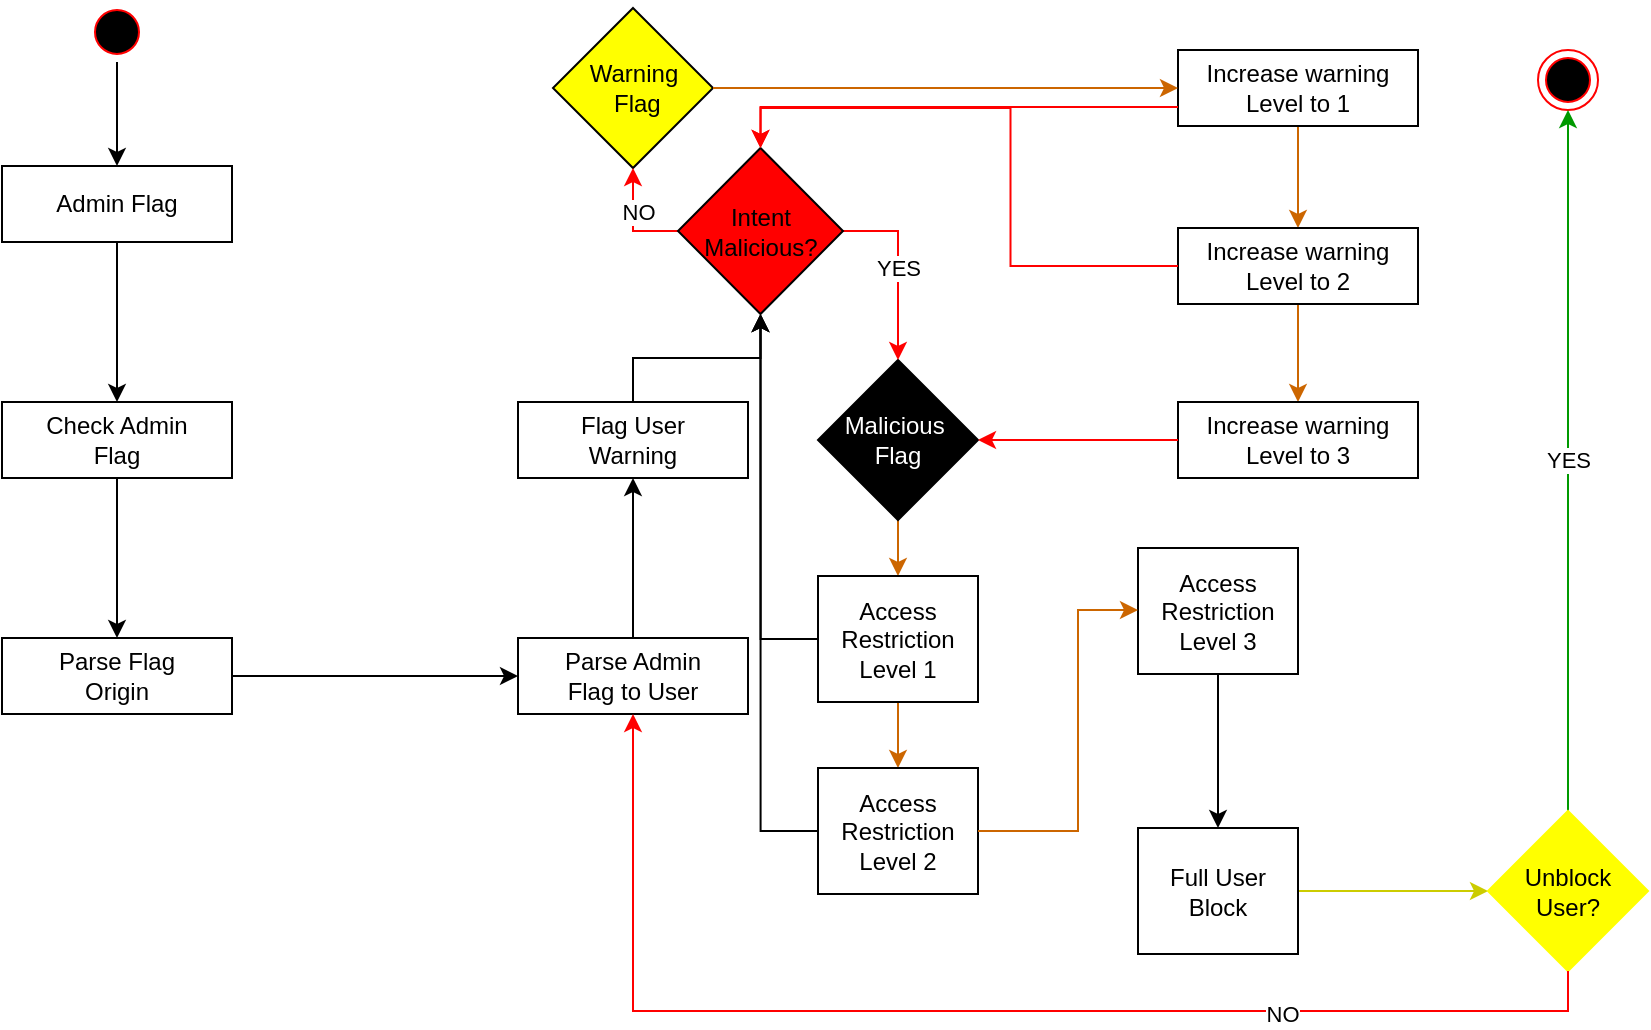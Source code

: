<mxfile version="21.0.2" type="github">
  <diagram name="Page-1" id="e7e014a7-5840-1c2e-5031-d8a46d1fe8dd">
    <mxGraphModel dx="1600" dy="795" grid="1" gridSize="10" guides="1" tooltips="1" connect="1" arrows="1" fold="1" page="1" pageScale="1" pageWidth="1169" pageHeight="826" background="none" math="0" shadow="0">
      <root>
        <mxCell id="0" />
        <mxCell id="1" parent="0" />
        <mxCell id="3s4V08M9AghHdlkvT7-q-38" value="" style="edgeStyle=orthogonalEdgeStyle;rounded=0;orthogonalLoop=1;jettySize=auto;html=1;" parent="1" source="3s4V08M9AghHdlkvT7-q-39" target="3s4V08M9AghHdlkvT7-q-41" edge="1">
          <mxGeometry relative="1" as="geometry" />
        </mxCell>
        <mxCell id="3s4V08M9AghHdlkvT7-q-39" value="" style="ellipse;shape=startState;fillColor=#000000;strokeColor=#ff0000;" parent="1" vertex="1">
          <mxGeometry x="264.5" y="167" width="30" height="30" as="geometry" />
        </mxCell>
        <mxCell id="3s4V08M9AghHdlkvT7-q-40" value="" style="edgeStyle=orthogonalEdgeStyle;rounded=0;orthogonalLoop=1;jettySize=auto;html=1;" parent="1" source="3s4V08M9AghHdlkvT7-q-41" target="3s4V08M9AghHdlkvT7-q-43" edge="1">
          <mxGeometry relative="1" as="geometry" />
        </mxCell>
        <mxCell id="3s4V08M9AghHdlkvT7-q-41" value="Admin Flag" style="rounded=0;whiteSpace=wrap;html=1;" parent="1" vertex="1">
          <mxGeometry x="222" y="249" width="115" height="38" as="geometry" />
        </mxCell>
        <mxCell id="3s4V08M9AghHdlkvT7-q-42" value="" style="edgeStyle=orthogonalEdgeStyle;rounded=0;orthogonalLoop=1;jettySize=auto;html=1;" parent="1" source="3s4V08M9AghHdlkvT7-q-43" target="3s4V08M9AghHdlkvT7-q-44" edge="1">
          <mxGeometry relative="1" as="geometry" />
        </mxCell>
        <mxCell id="3s4V08M9AghHdlkvT7-q-43" value="&lt;div&gt;Check Admin&lt;/div&gt;&lt;div&gt;Flag&lt;br&gt;&lt;/div&gt;" style="rounded=0;whiteSpace=wrap;html=1;fillColor=rgb(255, 255, 255);strokeColor=rgb(0, 0, 0);fontColor=rgb(0, 0, 0);" parent="1" vertex="1">
          <mxGeometry x="222" y="367" width="115" height="38" as="geometry" />
        </mxCell>
        <mxCell id="3s4V08M9AghHdlkvT7-q-44" value="&lt;div&gt;Parse Flag&lt;/div&gt;&lt;div&gt;Origin&lt;br&gt;&lt;/div&gt;" style="rounded=0;whiteSpace=wrap;html=1;fillColor=rgb(255, 255, 255);strokeColor=rgb(0, 0, 0);fontColor=rgb(0, 0, 0);" parent="1" vertex="1">
          <mxGeometry x="222" y="485" width="115" height="38" as="geometry" />
        </mxCell>
        <mxCell id="3s4V08M9AghHdlkvT7-q-45" value="" style="edgeStyle=orthogonalEdgeStyle;rounded=0;orthogonalLoop=1;jettySize=auto;html=1;" parent="1" source="3s4V08M9AghHdlkvT7-q-44" edge="1">
          <mxGeometry relative="1" as="geometry">
            <mxPoint x="480" y="504" as="targetPoint" />
          </mxGeometry>
        </mxCell>
        <mxCell id="3s4V08M9AghHdlkvT7-q-46" value="" style="edgeStyle=orthogonalEdgeStyle;rounded=0;orthogonalLoop=1;jettySize=auto;html=1;" parent="1" source="3s4V08M9AghHdlkvT7-q-47" target="3s4V08M9AghHdlkvT7-q-49" edge="1">
          <mxGeometry relative="1" as="geometry" />
        </mxCell>
        <mxCell id="3s4V08M9AghHdlkvT7-q-47" value="&lt;div&gt;Parse Admin&lt;/div&gt;&lt;div&gt;Flag to User&lt;br&gt;&lt;/div&gt;" style="rounded=0;whiteSpace=wrap;html=1;fillColor=rgb(255, 255, 255);strokeColor=rgb(0, 0, 0);fontColor=rgb(0, 0, 0);" parent="1" vertex="1">
          <mxGeometry x="480" y="485" width="115" height="38" as="geometry" />
        </mxCell>
        <mxCell id="3s4V08M9AghHdlkvT7-q-48" style="edgeStyle=orthogonalEdgeStyle;rounded=0;orthogonalLoop=1;jettySize=auto;html=1;exitX=0.5;exitY=0;exitDx=0;exitDy=0;" parent="1" source="3s4V08M9AghHdlkvT7-q-49" target="3s4V08M9AghHdlkvT7-q-56" edge="1">
          <mxGeometry relative="1" as="geometry" />
        </mxCell>
        <mxCell id="3s4V08M9AghHdlkvT7-q-49" value="&lt;div&gt;Flag User&lt;/div&gt;&lt;div&gt;Warning&lt;br&gt;&lt;/div&gt;" style="rounded=0;whiteSpace=wrap;html=1;fillColor=rgb(255, 255, 255);strokeColor=rgb(0, 0, 0);fontColor=rgb(0, 0, 0);" parent="1" vertex="1">
          <mxGeometry x="480" y="367" width="115" height="38" as="geometry" />
        </mxCell>
        <mxCell id="3s4V08M9AghHdlkvT7-q-50" value="" style="edgeStyle=orthogonalEdgeStyle;rounded=0;orthogonalLoop=1;jettySize=auto;html=1;strokeColor=#CC6600;" parent="1" source="3s4V08M9AghHdlkvT7-q-51" target="3s4V08M9AghHdlkvT7-q-59" edge="1">
          <mxGeometry relative="1" as="geometry" />
        </mxCell>
        <mxCell id="3s4V08M9AghHdlkvT7-q-51" value="&lt;div&gt;&lt;font color=&quot;#FFFFFF&quot;&gt;Malicious&amp;nbsp;&lt;/font&gt;&lt;/div&gt;&lt;div&gt;&lt;font color=&quot;#FFFFFF&quot;&gt;Flag&lt;br&gt;&lt;/font&gt;&lt;/div&gt;" style="rhombus;whiteSpace=wrap;html=1;fillColor=#000000;strokeColor=rgb(0, 0, 0);fontColor=rgb(0, 0, 0);rounded=0;" parent="1" vertex="1">
          <mxGeometry x="630" y="346" width="80" height="80" as="geometry" />
        </mxCell>
        <mxCell id="3s4V08M9AghHdlkvT7-q-52" value="&lt;div&gt;Warning&lt;/div&gt;&lt;div&gt;&amp;nbsp;Flag&lt;/div&gt;" style="rhombus;whiteSpace=wrap;html=1;fillColor=#FFFF00;strokeColor=rgb(0, 0, 0);fontColor=rgb(0, 0, 0);rounded=0;" parent="1" vertex="1">
          <mxGeometry x="497.5" y="170" width="80" height="80" as="geometry" />
        </mxCell>
        <mxCell id="3s4V08M9AghHdlkvT7-q-53" style="edgeStyle=orthogonalEdgeStyle;rounded=0;orthogonalLoop=1;jettySize=auto;html=1;exitX=0;exitY=0.5;exitDx=0;exitDy=0;entryX=0.5;entryY=1;entryDx=0;entryDy=0;strokeColor=#FF0000;" parent="1" source="3s4V08M9AghHdlkvT7-q-56" target="3s4V08M9AghHdlkvT7-q-52" edge="1">
          <mxGeometry relative="1" as="geometry" />
        </mxCell>
        <mxCell id="3s4V08M9AghHdlkvT7-q-54" value="NO" style="edgeLabel;html=1;align=center;verticalAlign=middle;resizable=0;points=[];" parent="3s4V08M9AghHdlkvT7-q-53" vertex="1" connectable="0">
          <mxGeometry x="0.197" y="-2" relative="1" as="geometry">
            <mxPoint as="offset" />
          </mxGeometry>
        </mxCell>
        <mxCell id="3s4V08M9AghHdlkvT7-q-55" value="YES" style="edgeStyle=orthogonalEdgeStyle;rounded=0;orthogonalLoop=1;jettySize=auto;html=1;exitX=1;exitY=0.5;exitDx=0;exitDy=0;entryX=0.5;entryY=0;entryDx=0;entryDy=0;strokeColor=#FF0000;" parent="1" source="3s4V08M9AghHdlkvT7-q-56" target="3s4V08M9AghHdlkvT7-q-51" edge="1">
          <mxGeometry relative="1" as="geometry" />
        </mxCell>
        <mxCell id="3s4V08M9AghHdlkvT7-q-56" value="&lt;div&gt;Intent&lt;/div&gt;&lt;div&gt;Malicious?&lt;br&gt;&lt;/div&gt;" style="rhombus;whiteSpace=wrap;html=1;fillColor=#FF0000;" parent="1" vertex="1">
          <mxGeometry x="560" y="240" width="82.5" height="83" as="geometry" />
        </mxCell>
        <mxCell id="3s4V08M9AghHdlkvT7-q-57" value="" style="edgeStyle=orthogonalEdgeStyle;rounded=0;orthogonalLoop=1;jettySize=auto;html=1;strokeColor=#CC6600;" parent="1" source="3s4V08M9AghHdlkvT7-q-59" target="3s4V08M9AghHdlkvT7-q-61" edge="1">
          <mxGeometry relative="1" as="geometry" />
        </mxCell>
        <mxCell id="3s4V08M9AghHdlkvT7-q-58" style="edgeStyle=orthogonalEdgeStyle;rounded=0;orthogonalLoop=1;jettySize=auto;html=1;exitX=0;exitY=0.5;exitDx=0;exitDy=0;entryX=0.5;entryY=1;entryDx=0;entryDy=0;" parent="1" source="3s4V08M9AghHdlkvT7-q-59" target="3s4V08M9AghHdlkvT7-q-56" edge="1">
          <mxGeometry relative="1" as="geometry" />
        </mxCell>
        <mxCell id="3s4V08M9AghHdlkvT7-q-59" value="&lt;div&gt;Access Restriction&lt;/div&gt;&lt;div&gt;Level 1&lt;br&gt;&lt;/div&gt;" style="whiteSpace=wrap;html=1;fillColor=rgb(255, 255, 255);strokeColor=rgb(0, 0, 0);fontColor=rgb(0, 0, 0);rounded=0;" parent="1" vertex="1">
          <mxGeometry x="630" y="454" width="80" height="63" as="geometry" />
        </mxCell>
        <mxCell id="3s4V08M9AghHdlkvT7-q-60" style="edgeStyle=orthogonalEdgeStyle;rounded=0;orthogonalLoop=1;jettySize=auto;html=1;exitX=0;exitY=0.5;exitDx=0;exitDy=0;entryX=0.5;entryY=1;entryDx=0;entryDy=0;" parent="1" source="3s4V08M9AghHdlkvT7-q-61" target="3s4V08M9AghHdlkvT7-q-56" edge="1">
          <mxGeometry relative="1" as="geometry" />
        </mxCell>
        <mxCell id="3s4V08M9AghHdlkvT7-q-61" value="&lt;div&gt;Access Restriction&lt;/div&gt;&lt;div&gt;Level 2&lt;br&gt;&lt;/div&gt;" style="whiteSpace=wrap;html=1;fillColor=rgb(255, 255, 255);strokeColor=rgb(0, 0, 0);fontColor=rgb(0, 0, 0);rounded=0;" parent="1" vertex="1">
          <mxGeometry x="630" y="550" width="80" height="63" as="geometry" />
        </mxCell>
        <mxCell id="3s4V08M9AghHdlkvT7-q-62" value="" style="ellipse;shape=endState;fillColor=#000000;strokeColor=#ff0000" parent="1" vertex="1">
          <mxGeometry x="990" y="191" width="30" height="30" as="geometry" />
        </mxCell>
        <mxCell id="3s4V08M9AghHdlkvT7-q-63" value="" style="edgeStyle=orthogonalEdgeStyle;rounded=0;orthogonalLoop=1;jettySize=auto;html=1;strokeColor=#CC6600;" parent="1" source="3s4V08M9AghHdlkvT7-q-64" target="3s4V08M9AghHdlkvT7-q-66" edge="1">
          <mxGeometry relative="1" as="geometry" />
        </mxCell>
        <mxCell id="3s4V08M9AghHdlkvT7-q-64" value="&lt;div&gt;Increase warning &lt;br&gt;&lt;/div&gt;&lt;div&gt;Level to 1&lt;br&gt;&lt;/div&gt;" style="whiteSpace=wrap;html=1;fillColor=rgb(255, 255, 255);strokeColor=rgb(0, 0, 0);fontColor=rgb(0, 0, 0);rounded=0;" parent="1" vertex="1">
          <mxGeometry x="810" y="191" width="120" height="38" as="geometry" />
        </mxCell>
        <mxCell id="3s4V08M9AghHdlkvT7-q-65" value="" style="edgeStyle=orthogonalEdgeStyle;rounded=0;orthogonalLoop=1;jettySize=auto;html=1;strokeColor=#CC6600;" parent="1" source="3s4V08M9AghHdlkvT7-q-66" target="3s4V08M9AghHdlkvT7-q-67" edge="1">
          <mxGeometry relative="1" as="geometry" />
        </mxCell>
        <mxCell id="3s4V08M9AghHdlkvT7-q-66" value="&lt;div&gt;Increase warning &lt;br&gt;&lt;/div&gt;&lt;div&gt;Level to 2&lt;br&gt;&lt;/div&gt;" style="whiteSpace=wrap;html=1;fillColor=rgb(255, 255, 255);strokeColor=rgb(0, 0, 0);fontColor=rgb(0, 0, 0);rounded=0;" parent="1" vertex="1">
          <mxGeometry x="810" y="280" width="120" height="38" as="geometry" />
        </mxCell>
        <mxCell id="3s4V08M9AghHdlkvT7-q-67" value="&lt;div&gt;Increase warning &lt;br&gt;&lt;/div&gt;&lt;div&gt;Level to 3&lt;br&gt;&lt;/div&gt;" style="whiteSpace=wrap;html=1;fillColor=rgb(255, 255, 255);strokeColor=rgb(0, 0, 0);fontColor=rgb(0, 0, 0);rounded=0;" parent="1" vertex="1">
          <mxGeometry x="810" y="367" width="120" height="38" as="geometry" />
        </mxCell>
        <mxCell id="3s4V08M9AghHdlkvT7-q-68" value="" style="edgeStyle=orthogonalEdgeStyle;rounded=0;orthogonalLoop=1;jettySize=auto;html=1;" parent="1" source="3s4V08M9AghHdlkvT7-q-69" target="3s4V08M9AghHdlkvT7-q-71" edge="1">
          <mxGeometry relative="1" as="geometry" />
        </mxCell>
        <mxCell id="3s4V08M9AghHdlkvT7-q-69" value="&lt;div&gt;Access Restriction&lt;/div&gt;&lt;div&gt;Level 3&lt;br&gt;&lt;/div&gt;" style="whiteSpace=wrap;html=1;fillColor=rgb(255, 255, 255);strokeColor=rgb(0, 0, 0);fontColor=rgb(0, 0, 0);rounded=0;" parent="1" vertex="1">
          <mxGeometry x="790" y="440" width="80" height="63" as="geometry" />
        </mxCell>
        <mxCell id="3s4V08M9AghHdlkvT7-q-70" value="" style="edgeStyle=orthogonalEdgeStyle;rounded=0;orthogonalLoop=1;jettySize=auto;html=1;strokeColor=#CCCC00;" parent="1" source="3s4V08M9AghHdlkvT7-q-71" target="3s4V08M9AghHdlkvT7-q-73" edge="1">
          <mxGeometry relative="1" as="geometry" />
        </mxCell>
        <mxCell id="3s4V08M9AghHdlkvT7-q-71" value="&lt;div&gt;Full User&lt;/div&gt;&lt;div&gt;Block&lt;br&gt;&lt;/div&gt;" style="whiteSpace=wrap;html=1;fillColor=rgb(255, 255, 255);strokeColor=rgb(0, 0, 0);fontColor=rgb(0, 0, 0);rounded=0;" parent="1" vertex="1">
          <mxGeometry x="790" y="580" width="80" height="63" as="geometry" />
        </mxCell>
        <mxCell id="3s4V08M9AghHdlkvT7-q-72" value="YES" style="edgeStyle=orthogonalEdgeStyle;rounded=0;orthogonalLoop=1;jettySize=auto;html=1;exitX=0.5;exitY=0;exitDx=0;exitDy=0;entryX=0.5;entryY=1;entryDx=0;entryDy=0;strokeColor=#009900;" parent="1" source="3s4V08M9AghHdlkvT7-q-73" target="3s4V08M9AghHdlkvT7-q-62" edge="1">
          <mxGeometry relative="1" as="geometry" />
        </mxCell>
        <mxCell id="3s4V08M9AghHdlkvT7-q-73" value="&lt;div&gt;Unblock&lt;/div&gt;&lt;div&gt;User?&lt;br&gt;&lt;/div&gt;" style="rhombus;whiteSpace=wrap;html=1;fillColor=#FFFF00;strokeColor=#FFFF00;fontColor=rgb(0, 0, 0);rounded=0;" parent="1" vertex="1">
          <mxGeometry x="965" y="571.5" width="80" height="80" as="geometry" />
        </mxCell>
        <mxCell id="3s4V08M9AghHdlkvT7-q-74" value="" style="edgeStyle=orthogonalEdgeStyle;rounded=0;orthogonalLoop=1;jettySize=auto;html=1;strokeColor=#CC6600;" parent="1" source="3s4V08M9AghHdlkvT7-q-52" target="3s4V08M9AghHdlkvT7-q-64" edge="1">
          <mxGeometry relative="1" as="geometry" />
        </mxCell>
        <mxCell id="3s4V08M9AghHdlkvT7-q-75" style="edgeStyle=orthogonalEdgeStyle;rounded=0;orthogonalLoop=1;jettySize=auto;html=1;entryX=1;entryY=0.5;entryDx=0;entryDy=0;strokeColor=#FF0000;" parent="1" source="3s4V08M9AghHdlkvT7-q-67" target="3s4V08M9AghHdlkvT7-q-51" edge="1">
          <mxGeometry relative="1" as="geometry" />
        </mxCell>
        <mxCell id="3s4V08M9AghHdlkvT7-q-76" value="" style="edgeStyle=orthogonalEdgeStyle;rounded=0;orthogonalLoop=1;jettySize=auto;html=1;strokeColor=#CC6600;" parent="1" source="3s4V08M9AghHdlkvT7-q-61" target="3s4V08M9AghHdlkvT7-q-69" edge="1">
          <mxGeometry relative="1" as="geometry">
            <Array as="points">
              <mxPoint x="760" y="581" />
              <mxPoint x="760" y="471" />
            </Array>
          </mxGeometry>
        </mxCell>
        <mxCell id="3s4V08M9AghHdlkvT7-q-77" style="edgeStyle=orthogonalEdgeStyle;rounded=0;orthogonalLoop=1;jettySize=auto;html=1;exitX=0.5;exitY=1;exitDx=0;exitDy=0;entryX=0.5;entryY=1;entryDx=0;entryDy=0;strokeColor=#FF0000;" parent="1" source="3s4V08M9AghHdlkvT7-q-73" target="3s4V08M9AghHdlkvT7-q-47" edge="1">
          <mxGeometry relative="1" as="geometry" />
        </mxCell>
        <mxCell id="3s4V08M9AghHdlkvT7-q-78" value="NO" style="edgeLabel;html=1;align=center;verticalAlign=middle;resizable=0;points=[];" parent="3s4V08M9AghHdlkvT7-q-77" vertex="1" connectable="0">
          <mxGeometry x="-0.488" y="1" relative="1" as="geometry">
            <mxPoint as="offset" />
          </mxGeometry>
        </mxCell>
        <mxCell id="3s4V08M9AghHdlkvT7-q-79" style="edgeStyle=orthogonalEdgeStyle;rounded=0;orthogonalLoop=1;jettySize=auto;html=1;exitX=0;exitY=0.75;exitDx=0;exitDy=0;strokeColor=#FF0000;" parent="1" source="3s4V08M9AghHdlkvT7-q-64" target="3s4V08M9AghHdlkvT7-q-56" edge="1">
          <mxGeometry relative="1" as="geometry" />
        </mxCell>
        <mxCell id="3s4V08M9AghHdlkvT7-q-80" style="edgeStyle=orthogonalEdgeStyle;rounded=0;orthogonalLoop=1;jettySize=auto;html=1;exitX=0;exitY=0.5;exitDx=0;exitDy=0;entryX=0.5;entryY=0;entryDx=0;entryDy=0;strokeColor=#FF0000;" parent="1" source="3s4V08M9AghHdlkvT7-q-66" target="3s4V08M9AghHdlkvT7-q-56" edge="1">
          <mxGeometry relative="1" as="geometry" />
        </mxCell>
      </root>
    </mxGraphModel>
  </diagram>
</mxfile>
